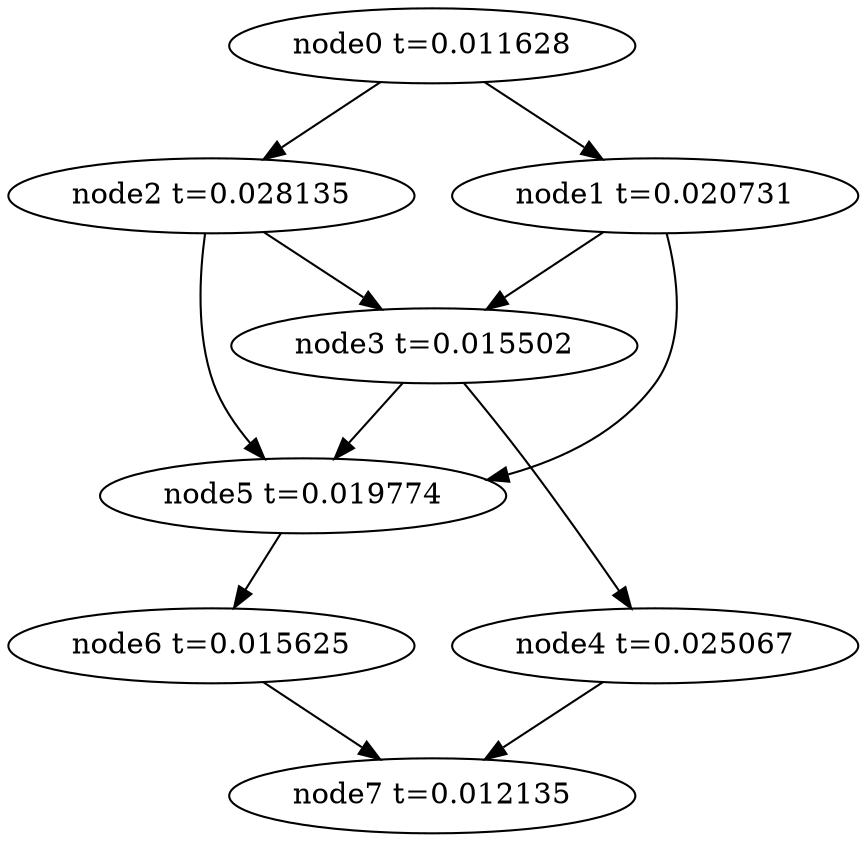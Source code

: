 digraph g{
	node7[label="node7 t=0.012135"]
	node6 -> node7
	node6[label="node6 t=0.015625"];
	node5 -> node6
	node5[label="node5 t=0.019774"];
	node4 -> node7
	node4[label="node4 t=0.025067"];
	node3 -> node5
	node3 -> node4
	node3[label="node3 t=0.015502"];
	node2 -> node5
	node2 -> node3
	node2[label="node2 t=0.028135"];
	node1 -> node5
	node1 -> node3
	node1[label="node1 t=0.020731"];
	node0 -> node2
	node0 -> node1
	node0[label="node0 t=0.011628"];
}
